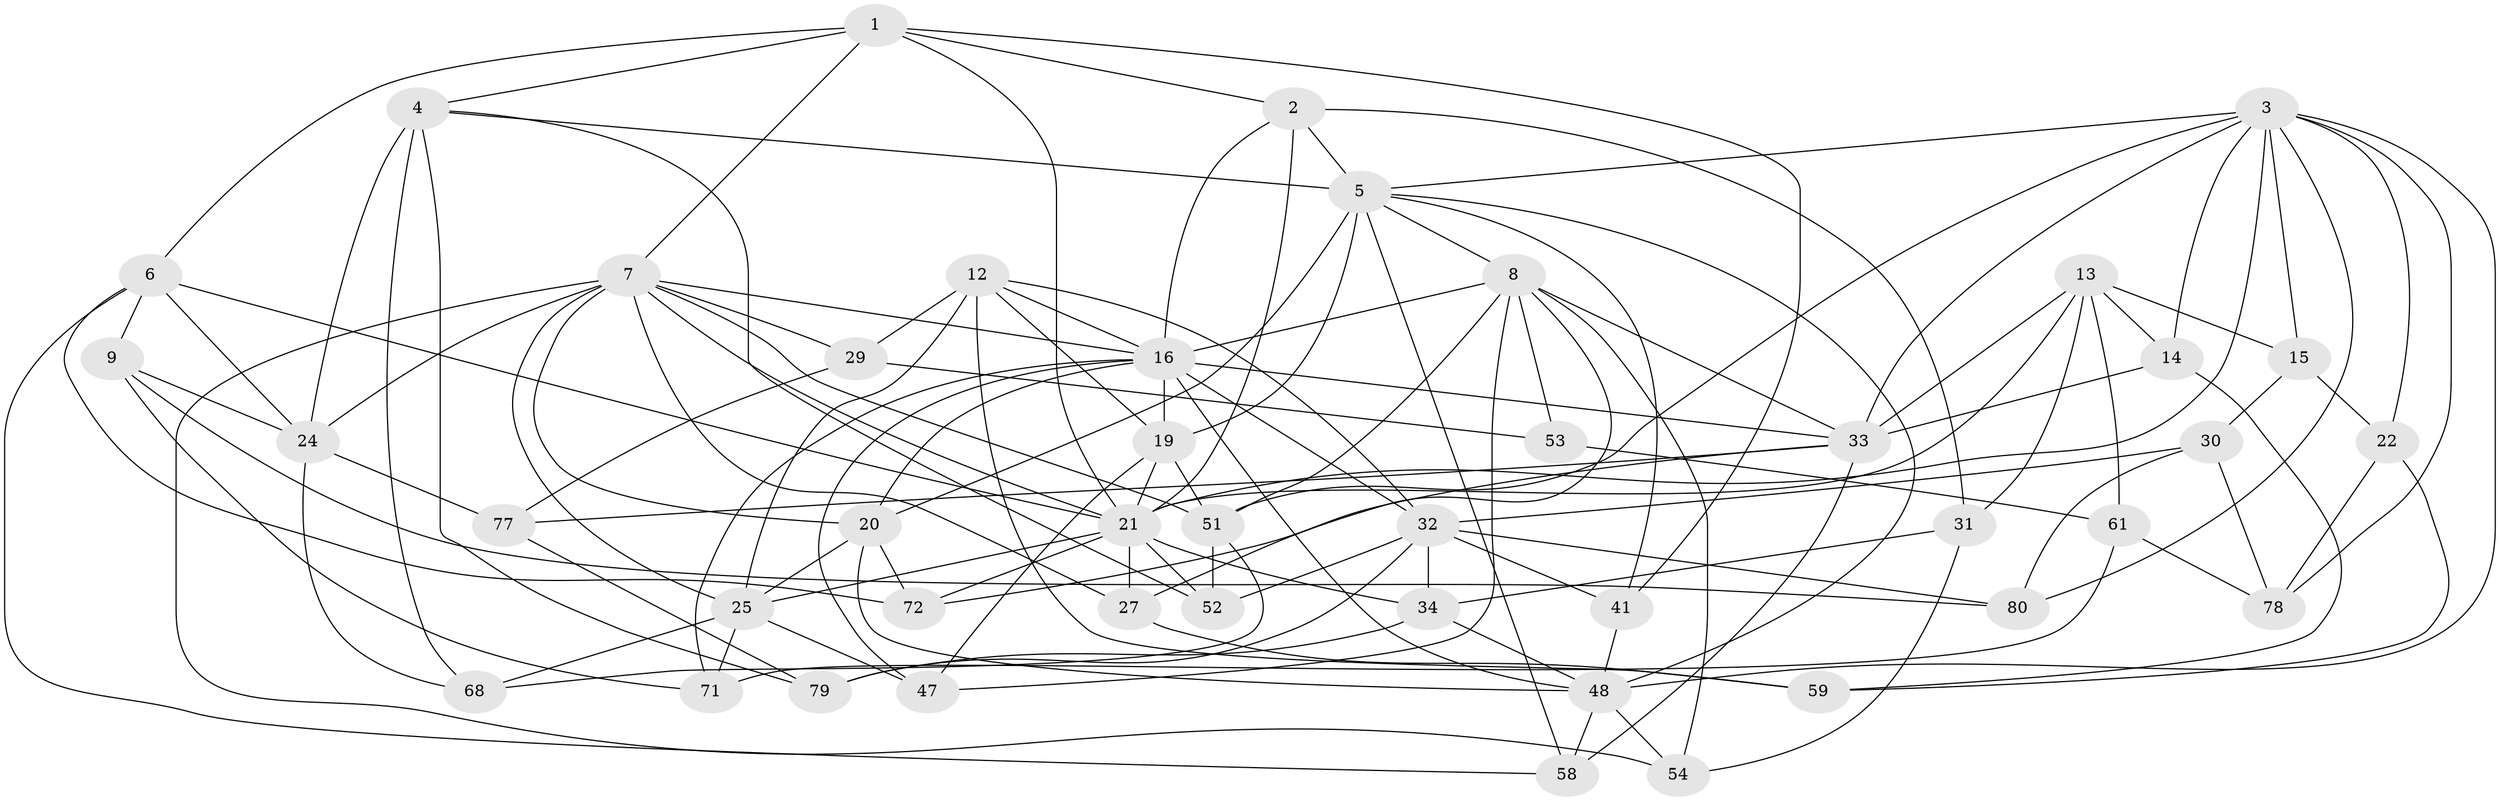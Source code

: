 // original degree distribution, {4: 1.0}
// Generated by graph-tools (version 1.1) at 2025/16/03/09/25 04:16:34]
// undirected, 44 vertices, 123 edges
graph export_dot {
graph [start="1"]
  node [color=gray90,style=filled];
  1 [super="+36"];
  2 [super="+26"];
  3 [super="+65"];
  4 [super="+84+70"];
  5 [super="+56+64"];
  6 [super="+73"];
  7 [super="+40+11"];
  8 [super="+10+37+45"];
  9;
  12 [super="+75"];
  13 [super="+66"];
  14;
  15;
  16 [super="+43+50+49"];
  19 [super="+35"];
  20 [super="+86"];
  21 [super="+23+39+28"];
  22;
  24 [super="+83+44"];
  25 [super="+85+55"];
  27;
  29;
  30;
  31;
  32 [super="+62"];
  33 [super="+46+87"];
  34 [super="+57"];
  41;
  47;
  48 [super="+60"];
  51 [super="+67"];
  52;
  53;
  54;
  58;
  59;
  61;
  68;
  71;
  72;
  77;
  78;
  79;
  80;
  1 -- 4;
  1 -- 21;
  1 -- 6;
  1 -- 2;
  1 -- 41;
  1 -- 7;
  2 -- 16;
  2 -- 5 [weight=2];
  2 -- 21;
  2 -- 31;
  3 -- 14;
  3 -- 21;
  3 -- 48;
  3 -- 80;
  3 -- 33;
  3 -- 51;
  3 -- 5;
  3 -- 22;
  3 -- 78;
  3 -- 15;
  4 -- 52;
  4 -- 68;
  4 -- 24 [weight=3];
  4 -- 5;
  4 -- 79;
  5 -- 41;
  5 -- 19;
  5 -- 8;
  5 -- 48;
  5 -- 58;
  5 -- 20;
  6 -- 58;
  6 -- 9;
  6 -- 21;
  6 -- 72;
  6 -- 24;
  7 -- 20;
  7 -- 54;
  7 -- 21 [weight=2];
  7 -- 25 [weight=2];
  7 -- 16;
  7 -- 51;
  7 -- 24;
  7 -- 27;
  7 -- 29;
  8 -- 54;
  8 -- 51;
  8 -- 33;
  8 -- 53 [weight=2];
  8 -- 47;
  8 -- 27;
  8 -- 16 [weight=2];
  9 -- 80;
  9 -- 71;
  9 -- 24;
  12 -- 19;
  12 -- 32;
  12 -- 16;
  12 -- 59;
  12 -- 29;
  12 -- 25;
  13 -- 14;
  13 -- 31;
  13 -- 61;
  13 -- 33;
  13 -- 15;
  13 -- 21;
  14 -- 59;
  14 -- 33;
  15 -- 30;
  15 -- 22;
  16 -- 48;
  16 -- 19;
  16 -- 71;
  16 -- 32;
  16 -- 33;
  16 -- 20;
  16 -- 47;
  19 -- 51;
  19 -- 47;
  19 -- 21;
  20 -- 48;
  20 -- 72;
  20 -- 25;
  21 -- 34 [weight=2];
  21 -- 72;
  21 -- 27;
  21 -- 52;
  21 -- 25;
  22 -- 59;
  22 -- 78;
  24 -- 68;
  24 -- 77;
  25 -- 47;
  25 -- 68;
  25 -- 71;
  27 -- 59;
  29 -- 53;
  29 -- 77;
  30 -- 78;
  30 -- 80;
  30 -- 32;
  31 -- 54;
  31 -- 34;
  32 -- 41;
  32 -- 52;
  32 -- 80;
  32 -- 79;
  32 -- 34;
  33 -- 72;
  33 -- 77;
  33 -- 58;
  34 -- 79;
  34 -- 48;
  41 -- 48;
  48 -- 58;
  48 -- 54;
  51 -- 68;
  51 -- 52;
  53 -- 61;
  61 -- 78;
  61 -- 71;
  77 -- 79;
}
